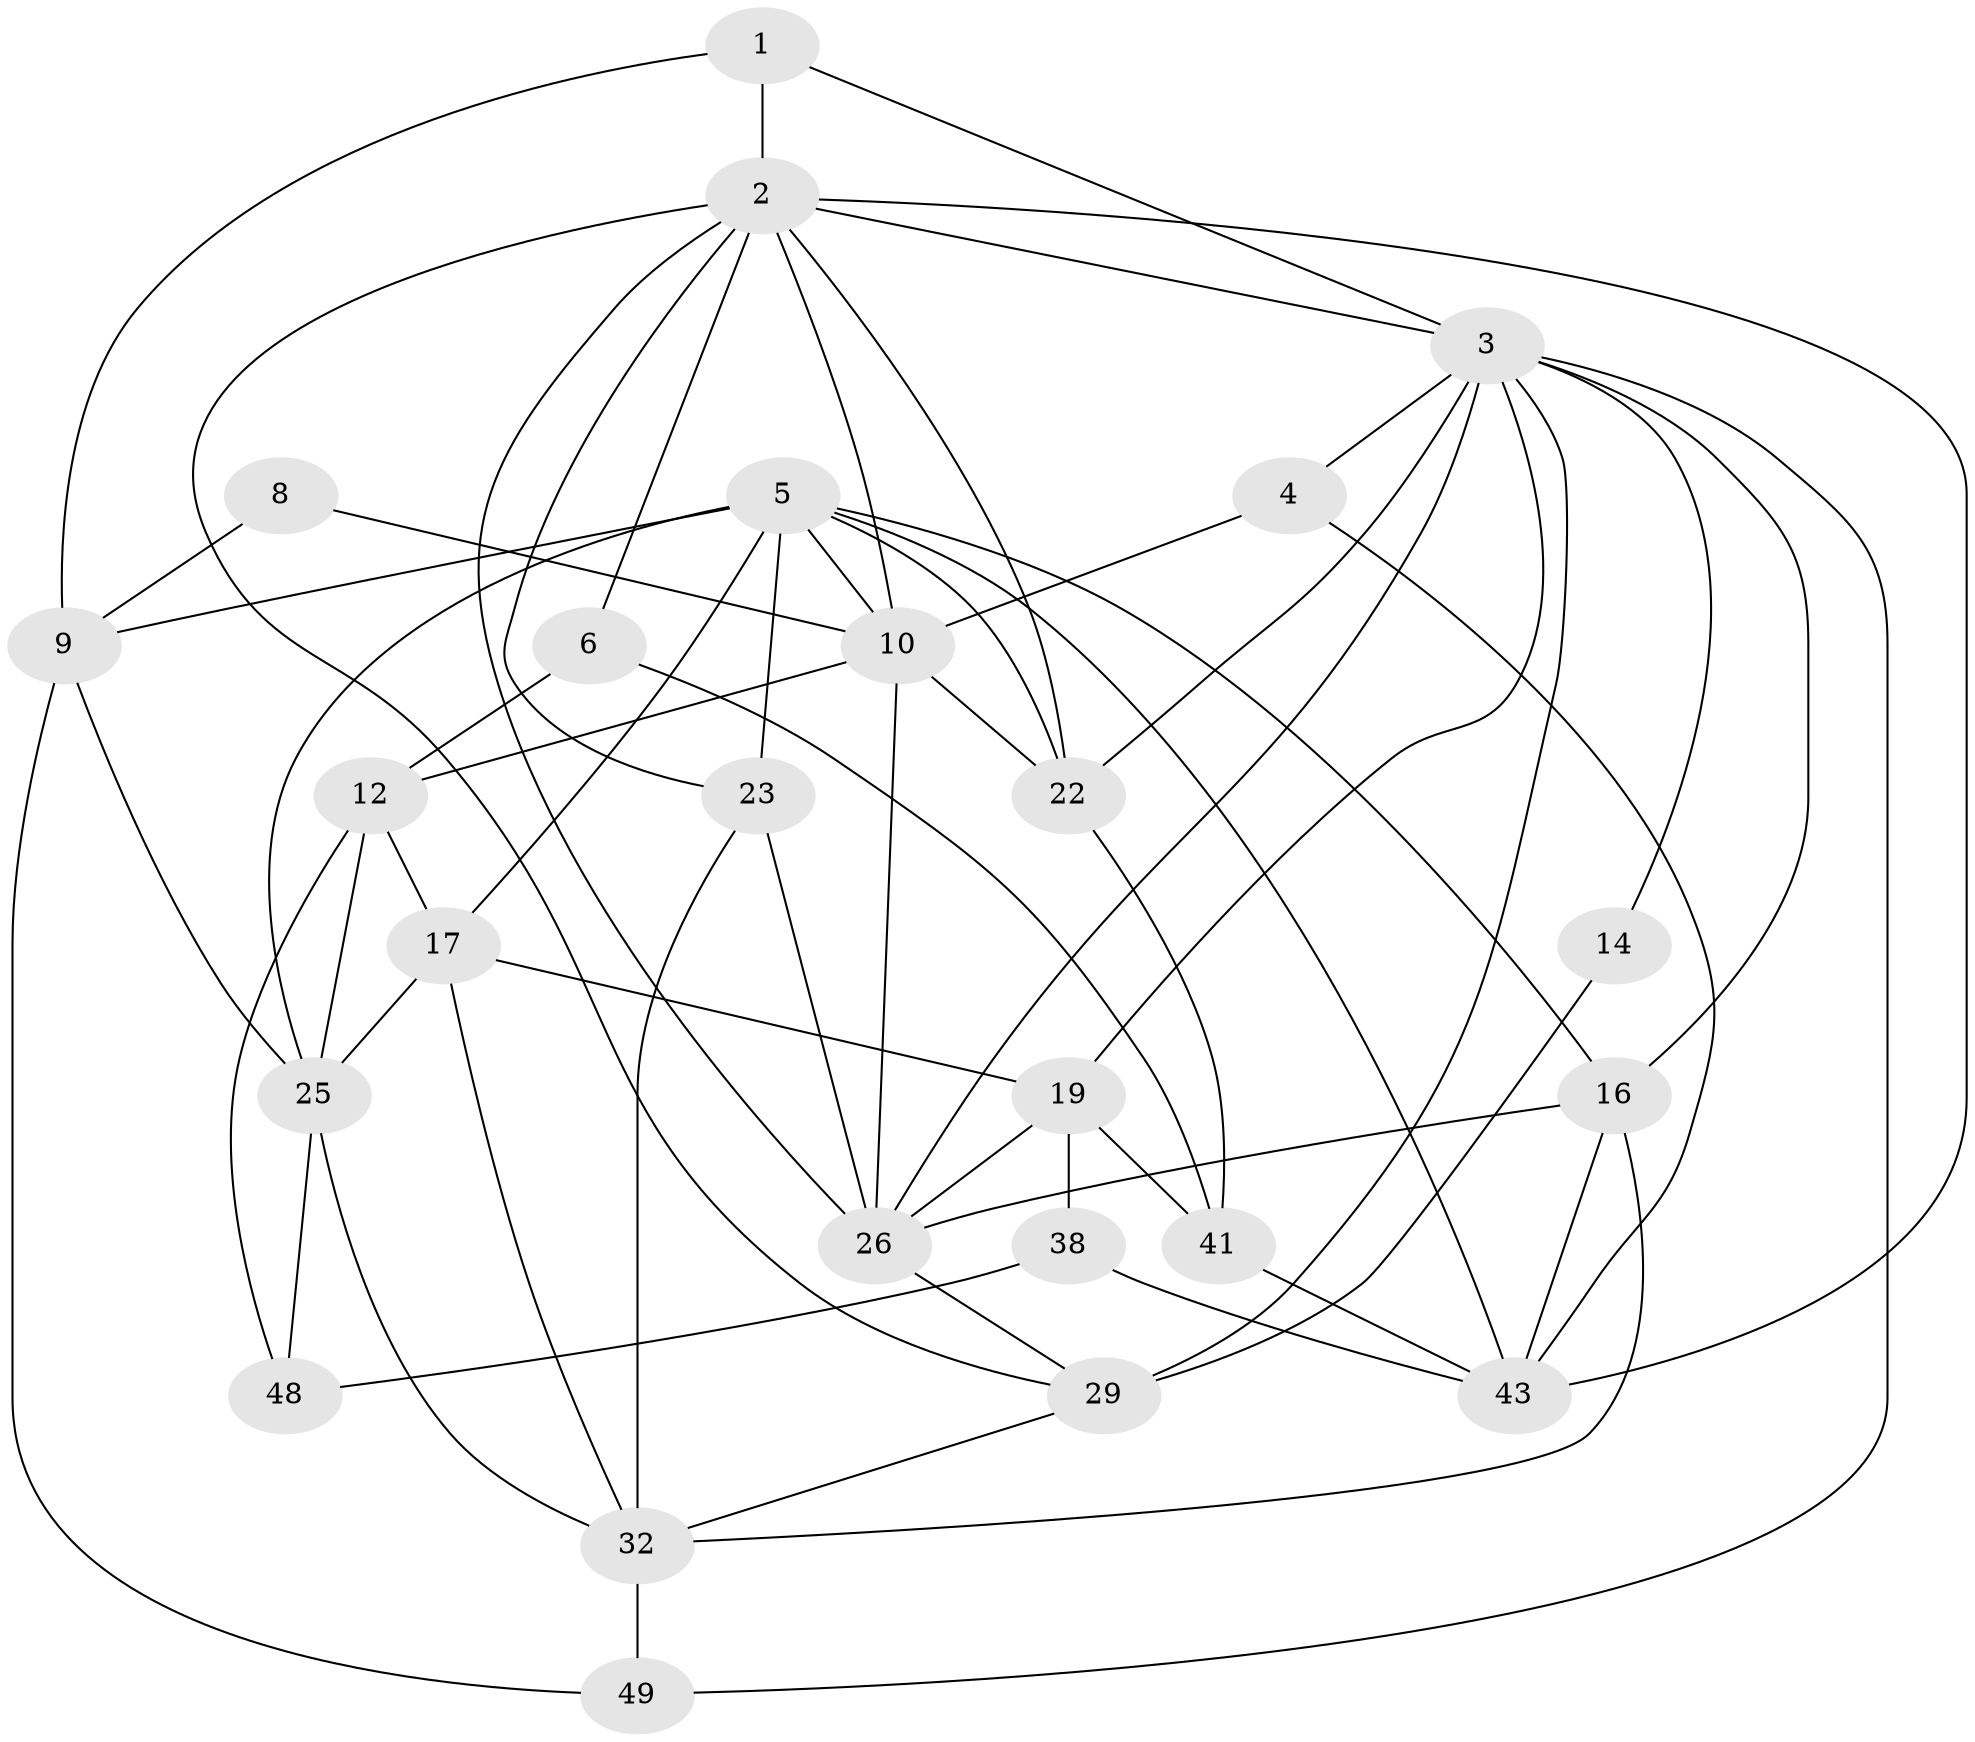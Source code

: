 // original degree distribution, {3: 0.21568627450980393, 4: 0.39215686274509803, 2: 0.09803921568627451, 5: 0.19607843137254902, 6: 0.0784313725490196, 7: 0.0196078431372549}
// Generated by graph-tools (version 1.1) at 2025/14/03/09/25 04:14:57]
// undirected, 25 vertices, 62 edges
graph export_dot {
graph [start="1"]
  node [color=gray90,style=filled];
  1;
  2 [super="+15+50"];
  3 [super="+13+27"];
  4;
  5 [super="+24+7"];
  6;
  8;
  9;
  10 [super="+11+20"];
  12 [super="+51"];
  14;
  16 [super="+47"];
  17 [super="+18"];
  19 [super="+21"];
  22 [super="+35"];
  23 [super="+28"];
  25 [super="+30"];
  26 [super="+39+36+33"];
  29 [super="+45"];
  32 [super="+44"];
  38;
  41;
  43;
  48;
  49;
  1 -- 9;
  1 -- 2;
  1 -- 3;
  2 -- 26 [weight=2];
  2 -- 6;
  2 -- 10 [weight=2];
  2 -- 43;
  2 -- 23 [weight=2];
  2 -- 29;
  2 -- 3 [weight=2];
  2 -- 22;
  3 -- 29 [weight=2];
  3 -- 16;
  3 -- 26 [weight=2];
  3 -- 14;
  3 -- 4;
  3 -- 49;
  3 -- 19;
  3 -- 22;
  4 -- 43;
  4 -- 10 [weight=2];
  5 -- 17;
  5 -- 22 [weight=2];
  5 -- 23 [weight=2];
  5 -- 9;
  5 -- 10;
  5 -- 43;
  5 -- 25;
  5 -- 16;
  6 -- 41;
  6 -- 12;
  8 -- 9;
  8 -- 10;
  9 -- 25;
  9 -- 49;
  10 -- 12;
  10 -- 26 [weight=2];
  10 -- 22;
  12 -- 17 [weight=2];
  12 -- 48;
  12 -- 25;
  14 -- 29;
  16 -- 43;
  16 -- 32;
  16 -- 26;
  17 -- 25;
  17 -- 32;
  17 -- 19;
  19 -- 38 [weight=2];
  19 -- 26;
  19 -- 41;
  22 -- 41;
  23 -- 32;
  23 -- 26 [weight=3];
  25 -- 32;
  25 -- 48;
  26 -- 29;
  29 -- 32;
  32 -- 49;
  38 -- 43;
  38 -- 48;
  41 -- 43;
}
